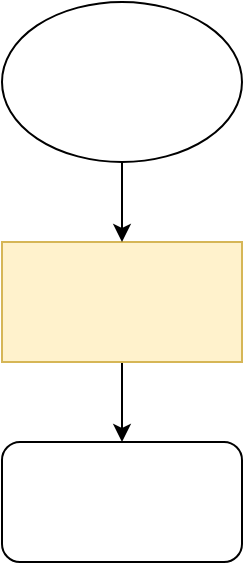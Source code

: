 <mxfile version="12.2.0" type="github" pages="1"><diagram id="4M4AtKgLjsvrvm3ekB-J" name="第 1 页"><mxGraphModel dx="1422" dy="762" grid="1" gridSize="10" guides="1" tooltips="1" connect="1" arrows="1" fold="1" page="1" pageScale="1" pageWidth="827" pageHeight="1169" math="0" shadow="0"><root><mxCell id="0"/><mxCell id="1" parent="0"/><mxCell id="aJy-Obg3q-eQqP8pzGkZ-6" value="" style="edgeStyle=orthogonalEdgeStyle;rounded=0;orthogonalLoop=1;jettySize=auto;html=1;" parent="1" source="aJy-Obg3q-eQqP8pzGkZ-1" target="aJy-Obg3q-eQqP8pzGkZ-3" edge="1"><mxGeometry relative="1" as="geometry"/></mxCell><mxCell id="aJy-Obg3q-eQqP8pzGkZ-1" value="" style="rounded=0;whiteSpace=wrap;html=1;fillColor=#fff2cc;strokeColor=#d6b656;" parent="1" vertex="1"><mxGeometry x="180" y="150" width="120" height="60" as="geometry"/></mxCell><mxCell id="aJy-Obg3q-eQqP8pzGkZ-3" value="" style="rounded=1;whiteSpace=wrap;html=1;" parent="1" vertex="1"><mxGeometry x="180" y="250" width="120" height="60" as="geometry"/></mxCell><mxCell id="aJy-Obg3q-eQqP8pzGkZ-5" value="" style="edgeStyle=orthogonalEdgeStyle;rounded=0;orthogonalLoop=1;jettySize=auto;html=1;" parent="1" source="aJy-Obg3q-eQqP8pzGkZ-4" target="aJy-Obg3q-eQqP8pzGkZ-1" edge="1"><mxGeometry relative="1" as="geometry"/></mxCell><mxCell id="aJy-Obg3q-eQqP8pzGkZ-4" value="" style="ellipse;whiteSpace=wrap;html=1;" parent="1" vertex="1"><mxGeometry x="180" y="30" width="120" height="80" as="geometry"/></mxCell></root></mxGraphModel></diagram></mxfile>